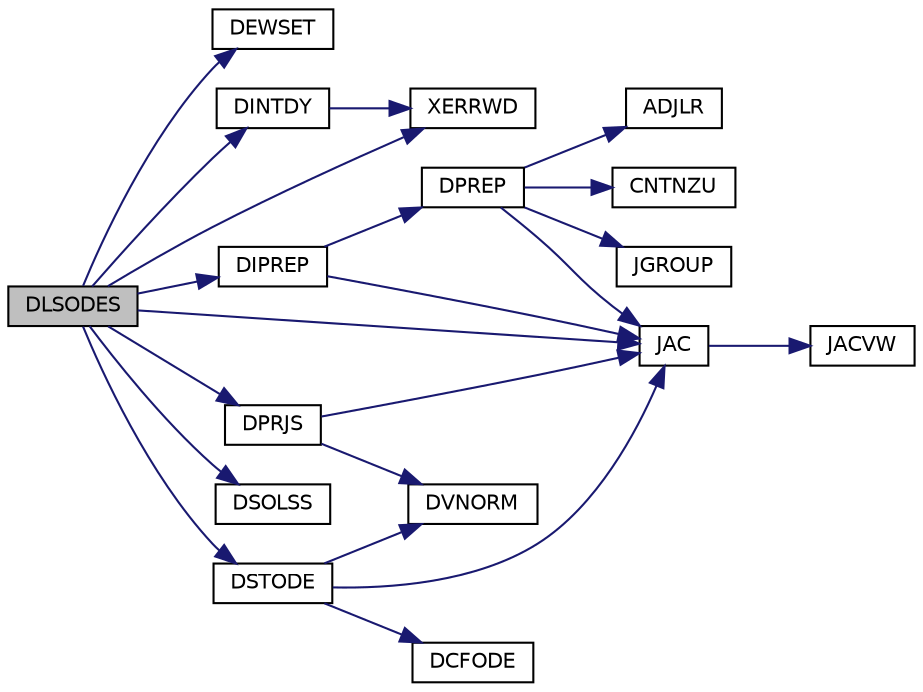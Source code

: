 digraph G
{
  edge [fontname="Helvetica",fontsize="10",labelfontname="Helvetica",labelfontsize="10"];
  node [fontname="Helvetica",fontsize="10",shape=record];
  rankdir=LR;
  Node1 [label="DLSODES",height=0.2,width=0.4,color="black", fillcolor="grey75", style="filled" fontcolor="black"];
  Node1 -> Node2 [color="midnightblue",fontsize="10",style="solid",fontname="Helvetica"];
  Node2 [label="DEWSET",height=0.2,width=0.4,color="black", fillcolor="white", style="filled",URL="$opkda1_8f.html#a7e2875635024f372ed49a93b0fd99767"];
  Node1 -> Node3 [color="midnightblue",fontsize="10",style="solid",fontname="Helvetica"];
  Node3 [label="DINTDY",height=0.2,width=0.4,color="black", fillcolor="white", style="filled",URL="$opkda1_8f.html#a884559759f834303a611b141c29c071b"];
  Node3 -> Node4 [color="midnightblue",fontsize="10",style="solid",fontname="Helvetica"];
  Node4 [label="XERRWD",height=0.2,width=0.4,color="black", fillcolor="white", style="filled",URL="$opkda2_8f.html#ac702022c449624bec062dbb09eccccd0"];
  Node1 -> Node5 [color="midnightblue",fontsize="10",style="solid",fontname="Helvetica"];
  Node5 [label="DIPREP",height=0.2,width=0.4,color="black", fillcolor="white", style="filled",URL="$opkda1_8f.html#af0d7349d0ebe40bdac75c57839107c80"];
  Node5 -> Node6 [color="midnightblue",fontsize="10",style="solid",fontname="Helvetica"];
  Node6 [label="DPREP",height=0.2,width=0.4,color="black", fillcolor="white", style="filled",URL="$opkda1_8f.html#a03c8b7c16bffc999b3b52b3315347a63"];
  Node6 -> Node7 [color="midnightblue",fontsize="10",style="solid",fontname="Helvetica"];
  Node7 [label="ADJLR",height=0.2,width=0.4,color="black", fillcolor="white", style="filled",URL="$opkda1_8f.html#a4510f503c398efabe57ba533322928b0"];
  Node6 -> Node8 [color="midnightblue",fontsize="10",style="solid",fontname="Helvetica"];
  Node8 [label="CNTNZU",height=0.2,width=0.4,color="black", fillcolor="white", style="filled",URL="$opkda1_8f.html#a43265f38a7837c0d36933217a7997ada"];
  Node6 -> Node9 [color="midnightblue",fontsize="10",style="solid",fontname="Helvetica"];
  Node9 [label="JAC",height=0.2,width=0.4,color="black", fillcolor="white", style="filled",URL="$nautilus_8f90.html#a788858b251b77eee1d000889202dc641"];
  Node9 -> Node10 [color="midnightblue",fontsize="10",style="solid",fontname="Helvetica"];
  Node10 [label="JACVW",height=0.2,width=0.4,color="black", fillcolor="white", style="filled",URL="$nls__odes_8f90.html#aa4399e19ae8bf5b6ef3102b2a75329cc"];
  Node6 -> Node11 [color="midnightblue",fontsize="10",style="solid",fontname="Helvetica"];
  Node11 [label="JGROUP",height=0.2,width=0.4,color="black", fillcolor="white", style="filled",URL="$opkda1_8f.html#ac9aff9b1ffa7594c324bb2211aa7fa25"];
  Node5 -> Node9 [color="midnightblue",fontsize="10",style="solid",fontname="Helvetica"];
  Node1 -> Node12 [color="midnightblue",fontsize="10",style="solid",fontname="Helvetica"];
  Node12 [label="DPRJS",height=0.2,width=0.4,color="black", fillcolor="white", style="filled",URL="$opkda1_8f.html#a0c1188f85a5084ae479878c296153305"];
  Node12 -> Node13 [color="midnightblue",fontsize="10",style="solid",fontname="Helvetica"];
  Node13 [label="DVNORM",height=0.2,width=0.4,color="black", fillcolor="white", style="filled",URL="$opkda1_8f.html#a8e8b7e60c629e8e9530b41651b73325f"];
  Node12 -> Node9 [color="midnightblue",fontsize="10",style="solid",fontname="Helvetica"];
  Node1 -> Node14 [color="midnightblue",fontsize="10",style="solid",fontname="Helvetica"];
  Node14 [label="DSOLSS",height=0.2,width=0.4,color="black", fillcolor="white", style="filled",URL="$opkda1_8f.html#ad3fc64e0dd96800796b55b2065847263"];
  Node1 -> Node15 [color="midnightblue",fontsize="10",style="solid",fontname="Helvetica"];
  Node15 [label="DSTODE",height=0.2,width=0.4,color="black", fillcolor="white", style="filled",URL="$opkda1_8f.html#abbf3e0cfbd4d4c4a04af51691dc3ab0b"];
  Node15 -> Node16 [color="midnightblue",fontsize="10",style="solid",fontname="Helvetica"];
  Node16 [label="DCFODE",height=0.2,width=0.4,color="black", fillcolor="white", style="filled",URL="$opkda1_8f.html#a243334276bcf8d8b0b015fd77a053847"];
  Node15 -> Node13 [color="midnightblue",fontsize="10",style="solid",fontname="Helvetica"];
  Node15 -> Node9 [color="midnightblue",fontsize="10",style="solid",fontname="Helvetica"];
  Node1 -> Node9 [color="midnightblue",fontsize="10",style="solid",fontname="Helvetica"];
  Node1 -> Node4 [color="midnightblue",fontsize="10",style="solid",fontname="Helvetica"];
}
